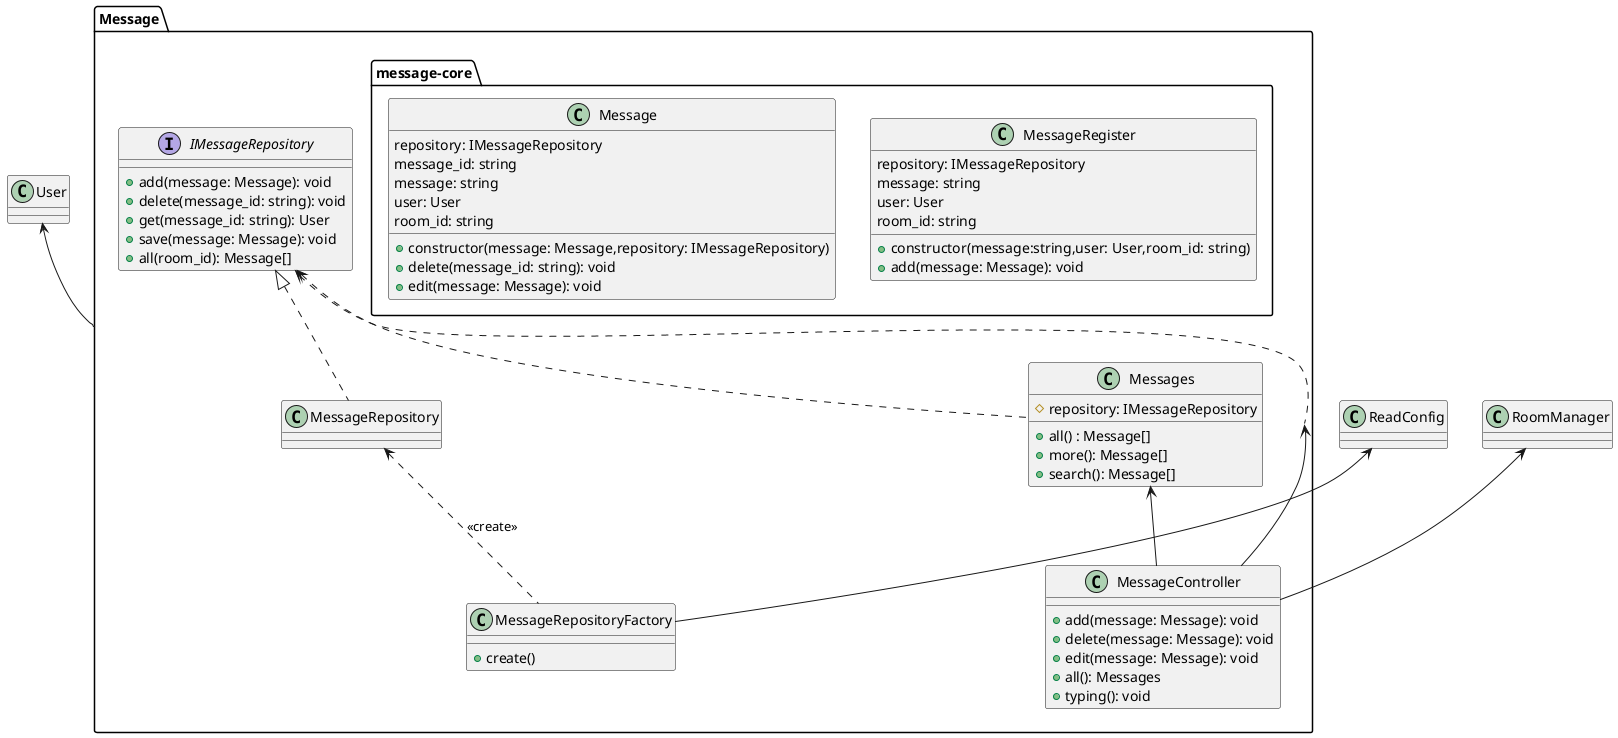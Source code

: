 @startuml
package Message{

    Interface IMessageRepository{
        +add(message: Message): void
        +delete(message_id: string): void
        +get(message_id: string): User
        +save(message: Message): void
        +all(room_id): Message[]
    }

    package message-core{
        class MessageRegister{
            repository: IMessageRepository
            message: string
            user: User
            room_id: string

            +constructor(message:string,user: User,room_id: string)
            +add(message: Message): void
        }

        class Message{
            repository: IMessageRepository
            message_id: string
            message: string
            user: User
            room_id: string

            +constructor(message: Message,repository: IMessageRepository)
            +delete(message_id: string): void
            +edit(message: Message): void
        }
    }

    class Messages{
        #repository: IMessageRepository
        +all() : Message[]
        +more(): Message[]
        +search(): Message[]
    }

    class MessageController{
        +add(message: Message): void
        +delete(message: Message): void
        +edit(message: Message): void
        +all(): Messages
        +typing(): void
    }

    class MessageRepositoryFactory{
        +create()
    }
    class MessageRepository
}

MessageRepository <.. MessageRepositoryFactory: <<create>>
Message <-- MessageController
Messages <-- MessageController
User <-- Message
IMessageRepository <.. Message
IMessageRepository <.. Messages
ReadConfig <-- MessageRepositoryFactory
IMessageRepository <|.. MessageRepository
RoomManager <-- MessageController

@enduml